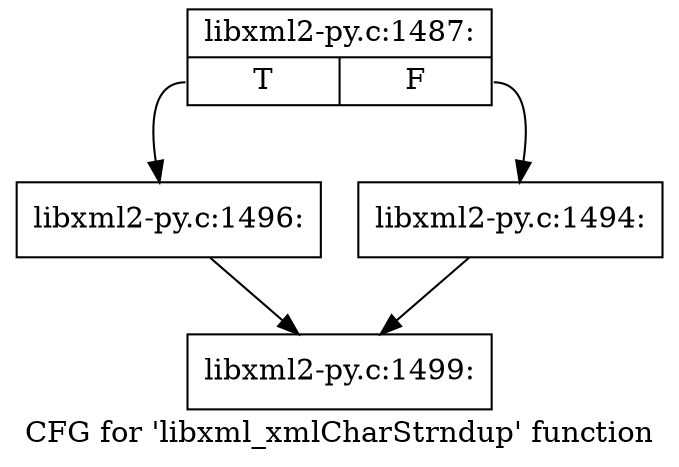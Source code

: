 digraph "CFG for 'libxml_xmlCharStrndup' function" {
	label="CFG for 'libxml_xmlCharStrndup' function";

	Node0x3d24340 [shape=record,label="{libxml2-py.c:1487:|{<s0>T|<s1>F}}"];
	Node0x3d24340:s0 -> Node0x3d275b0;
	Node0x3d24340:s1 -> Node0x3d27560;
	Node0x3d27560 [shape=record,label="{libxml2-py.c:1494:}"];
	Node0x3d27560 -> Node0x3d25ef0;
	Node0x3d275b0 [shape=record,label="{libxml2-py.c:1496:}"];
	Node0x3d275b0 -> Node0x3d25ef0;
	Node0x3d25ef0 [shape=record,label="{libxml2-py.c:1499:}"];
}
